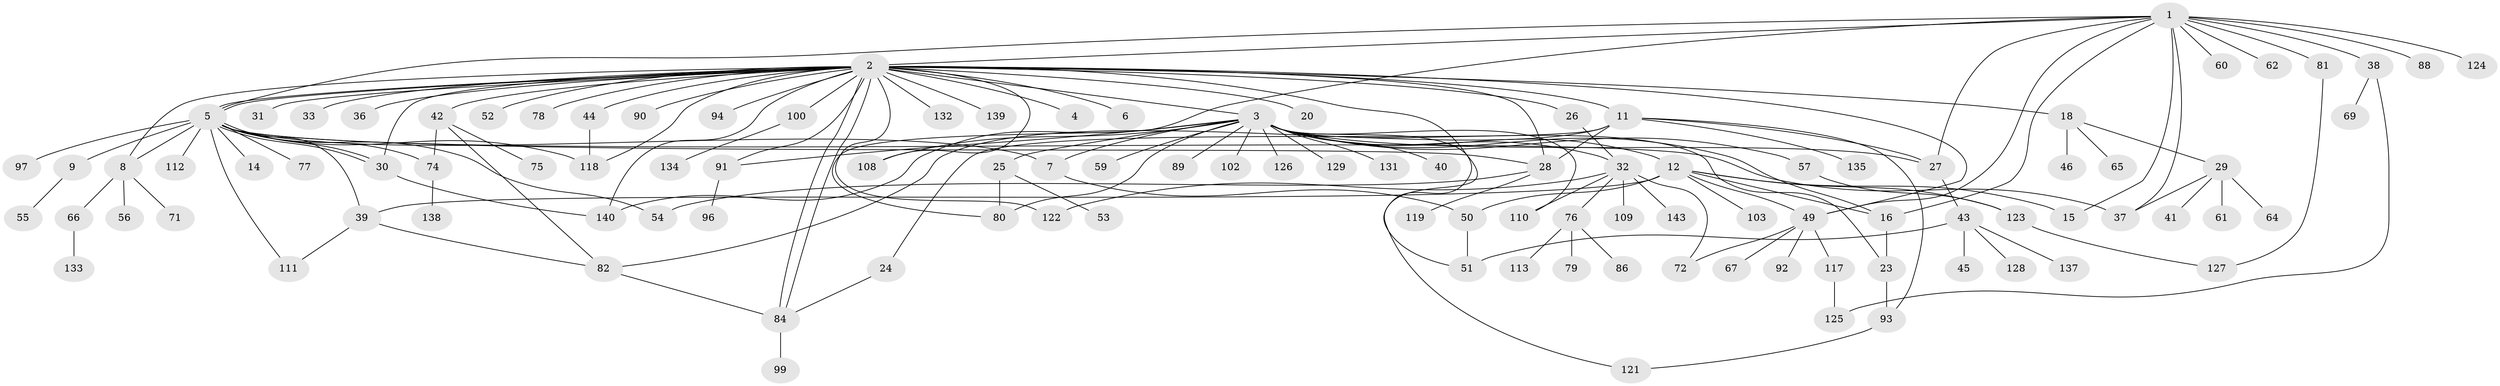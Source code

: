 // Generated by graph-tools (version 1.1) at 2025/51/02/27/25 19:51:59]
// undirected, 110 vertices, 156 edges
graph export_dot {
graph [start="1"]
  node [color=gray90,style=filled];
  1 [super="+17"];
  2 [super="+13"];
  3 [super="+21"];
  4;
  5 [super="+22"];
  6;
  7;
  8 [super="+10"];
  9;
  11 [super="+70"];
  12 [super="+130"];
  14;
  15;
  16 [super="+85"];
  18 [super="+19"];
  20;
  23 [super="+58"];
  24;
  25 [super="+34"];
  26;
  27;
  28 [super="+47"];
  29 [super="+48"];
  30;
  31;
  32 [super="+35"];
  33;
  36;
  37 [super="+68"];
  38;
  39 [super="+73"];
  40 [super="+83"];
  41;
  42;
  43 [super="+98"];
  44;
  45;
  46;
  49 [super="+106"];
  50 [super="+101"];
  51;
  52;
  53 [super="+116"];
  54 [super="+120"];
  55 [super="+63"];
  56;
  57;
  59 [super="+107"];
  60;
  61;
  62 [super="+144"];
  64;
  65;
  66;
  67;
  69;
  71;
  72 [super="+114"];
  74 [super="+142"];
  75;
  76;
  77;
  78;
  79;
  80 [super="+95"];
  81;
  82 [super="+87"];
  84 [super="+105"];
  86;
  88;
  89;
  90;
  91 [super="+141"];
  92 [super="+115"];
  93 [super="+104"];
  94;
  96;
  97;
  99;
  100;
  102;
  103;
  108;
  109;
  110;
  111;
  112;
  113;
  117;
  118;
  119;
  121;
  122;
  123;
  124;
  125;
  126;
  127 [super="+136"];
  128;
  129;
  131;
  132;
  133;
  134;
  135;
  137;
  138;
  139;
  140;
  143;
  1 -- 2;
  1 -- 5;
  1 -- 16;
  1 -- 38;
  1 -- 62;
  1 -- 80;
  1 -- 88;
  1 -- 124;
  1 -- 81;
  1 -- 49;
  1 -- 27;
  1 -- 60;
  1 -- 15;
  1 -- 37;
  2 -- 3 [weight=2];
  2 -- 4;
  2 -- 5;
  2 -- 5;
  2 -- 6;
  2 -- 8;
  2 -- 11;
  2 -- 18 [weight=2];
  2 -- 20;
  2 -- 26;
  2 -- 28;
  2 -- 30;
  2 -- 31;
  2 -- 33;
  2 -- 36;
  2 -- 42;
  2 -- 52;
  2 -- 78;
  2 -- 84;
  2 -- 84;
  2 -- 90;
  2 -- 91;
  2 -- 94;
  2 -- 100;
  2 -- 108;
  2 -- 118;
  2 -- 121;
  2 -- 132;
  2 -- 139;
  2 -- 140;
  2 -- 44;
  2 -- 122;
  2 -- 49;
  3 -- 7;
  3 -- 12;
  3 -- 23;
  3 -- 25;
  3 -- 27;
  3 -- 40;
  3 -- 51;
  3 -- 102;
  3 -- 110;
  3 -- 126;
  3 -- 140;
  3 -- 32;
  3 -- 129;
  3 -- 131;
  3 -- 108;
  3 -- 16;
  3 -- 80;
  3 -- 89;
  3 -- 59;
  3 -- 57;
  3 -- 91;
  5 -- 7;
  5 -- 8;
  5 -- 9;
  5 -- 14;
  5 -- 28;
  5 -- 30;
  5 -- 30;
  5 -- 39;
  5 -- 54;
  5 -- 74 [weight=2];
  5 -- 77;
  5 -- 97;
  5 -- 111;
  5 -- 112;
  5 -- 118;
  5 -- 37;
  7 -- 50;
  8 -- 71;
  8 -- 56;
  8 -- 66;
  9 -- 55;
  11 -- 24;
  11 -- 27;
  11 -- 28;
  11 -- 82;
  11 -- 93;
  11 -- 135;
  12 -- 15;
  12 -- 16;
  12 -- 50;
  12 -- 103;
  12 -- 123;
  12 -- 49;
  12 -- 39;
  16 -- 23;
  18 -- 29;
  18 -- 65;
  18 -- 46;
  23 -- 93;
  24 -- 84;
  25 -- 53;
  25 -- 80;
  26 -- 32;
  27 -- 43;
  28 -- 54;
  28 -- 119;
  29 -- 37;
  29 -- 41;
  29 -- 61;
  29 -- 64;
  30 -- 140;
  32 -- 72;
  32 -- 76 [weight=2];
  32 -- 109;
  32 -- 110;
  32 -- 122;
  32 -- 143;
  38 -- 69;
  38 -- 125;
  39 -- 111;
  39 -- 82;
  42 -- 74;
  42 -- 75;
  42 -- 82;
  43 -- 45;
  43 -- 51;
  43 -- 128;
  43 -- 137;
  44 -- 118;
  49 -- 67;
  49 -- 72;
  49 -- 92;
  49 -- 117;
  50 -- 51;
  57 -- 123;
  66 -- 133;
  74 -- 138;
  76 -- 79;
  76 -- 86;
  76 -- 113;
  81 -- 127;
  82 -- 84;
  84 -- 99;
  91 -- 96;
  93 -- 121;
  100 -- 134;
  117 -- 125;
  123 -- 127;
}
